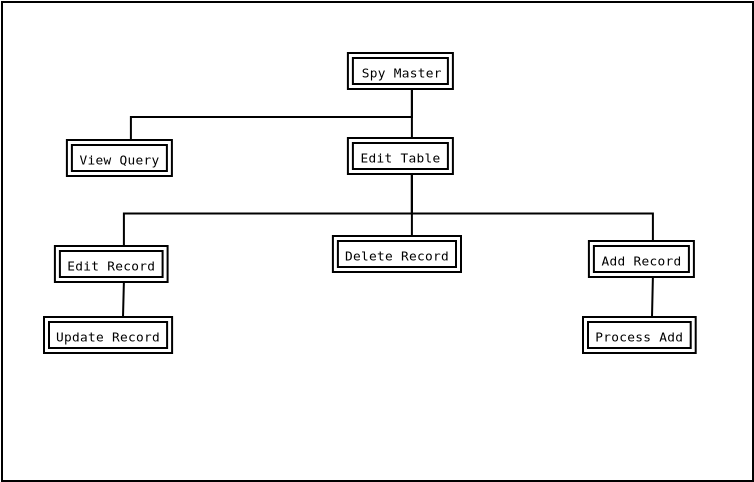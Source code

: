 <?xml version="1.0" encoding="UTF-8"?>
<dia:diagram xmlns:dia="http://www.lysator.liu.se/~alla/dia/"><dia:layer name="Background" visible="true"><dia:object type="Standard - Box" version="0" id="O0"><dia:attribute name="obj_pos"><dia:point val="0.655,-1.7"/></dia:attribute><dia:attribute name="obj_bb"><dia:rectangle val="0.605,-1.75;38.255,22.3"/></dia:attribute><dia:attribute name="elem_corner"><dia:point val="0.655,-1.7"/></dia:attribute><dia:attribute name="elem_width"><dia:real val="37.55"/></dia:attribute><dia:attribute name="elem_height"><dia:real val="23.95"/></dia:attribute><dia:attribute name="show_background"><dia:boolean val="true"/></dia:attribute></dia:object><dia:object type="ER - Entity" version="0" id="O1"><dia:attribute name="obj_pos"><dia:point val="17.95,0.85"/></dia:attribute><dia:attribute name="obj_bb"><dia:rectangle val="17.9,0.8;24.4,2.7"/></dia:attribute><dia:attribute name="elem_corner"><dia:point val="17.95,0.85"/></dia:attribute><dia:attribute name="elem_width"><dia:real val="6.4"/></dia:attribute><dia:attribute name="elem_height"><dia:real val="1.8"/></dia:attribute><dia:attribute name="border_width"><dia:real val="0.1"/></dia:attribute><dia:attribute name="border_color"><dia:color val="#000000"/></dia:attribute><dia:attribute name="inner_color"><dia:color val="#ffffff"/></dia:attribute><dia:attribute name="name"><dia:string>#Spy Master#</dia:string></dia:attribute><dia:attribute name="weak"><dia:boolean val="true"/></dia:attribute><dia:attribute name="font"><dia:font family="monospace" style="0" name="Courier"/></dia:attribute><dia:attribute name="font_height"><dia:real val="0.8"/></dia:attribute></dia:object><dia:object type="ER - Entity" version="0" id="O2"><dia:attribute name="obj_pos"><dia:point val="3.9,5.2"/></dia:attribute><dia:attribute name="obj_bb"><dia:rectangle val="3.85,5.15;10.35,7.05"/></dia:attribute><dia:attribute name="elem_corner"><dia:point val="3.9,5.2"/></dia:attribute><dia:attribute name="elem_width"><dia:real val="6.4"/></dia:attribute><dia:attribute name="elem_height"><dia:real val="1.8"/></dia:attribute><dia:attribute name="border_width"><dia:real val="0.1"/></dia:attribute><dia:attribute name="border_color"><dia:color val="#000000"/></dia:attribute><dia:attribute name="inner_color"><dia:color val="#ffffff"/></dia:attribute><dia:attribute name="name"><dia:string>#View Query#</dia:string></dia:attribute><dia:attribute name="weak"><dia:boolean val="true"/></dia:attribute><dia:attribute name="font"><dia:font family="monospace" style="0" name="Courier"/></dia:attribute><dia:attribute name="font_height"><dia:real val="0.8"/></dia:attribute></dia:object><dia:object type="ER - Entity" version="0" id="O3"><dia:attribute name="obj_pos"><dia:point val="17.95,5.1"/></dia:attribute><dia:attribute name="obj_bb"><dia:rectangle val="17.9,5.05;24.4,6.95"/></dia:attribute><dia:attribute name="elem_corner"><dia:point val="17.95,5.1"/></dia:attribute><dia:attribute name="elem_width"><dia:real val="6.4"/></dia:attribute><dia:attribute name="elem_height"><dia:real val="1.8"/></dia:attribute><dia:attribute name="border_width"><dia:real val="0.1"/></dia:attribute><dia:attribute name="border_color"><dia:color val="#000000"/></dia:attribute><dia:attribute name="inner_color"><dia:color val="#ffffff"/></dia:attribute><dia:attribute name="name"><dia:string>#Edit Table#</dia:string></dia:attribute><dia:attribute name="weak"><dia:boolean val="true"/></dia:attribute><dia:attribute name="font"><dia:font family="monospace" style="0" name="Courier"/></dia:attribute><dia:attribute name="font_height"><dia:real val="0.8"/></dia:attribute></dia:object><dia:object type="ER - Entity" version="0" id="O4"><dia:attribute name="obj_pos"><dia:point val="3.3,10.5"/></dia:attribute><dia:attribute name="obj_bb"><dia:rectangle val="3.25,10.45;10.25,12.35"/></dia:attribute><dia:attribute name="elem_corner"><dia:point val="3.3,10.5"/></dia:attribute><dia:attribute name="elem_width"><dia:real val="6.9"/></dia:attribute><dia:attribute name="elem_height"><dia:real val="1.8"/></dia:attribute><dia:attribute name="border_width"><dia:real val="0.1"/></dia:attribute><dia:attribute name="border_color"><dia:color val="#000000"/></dia:attribute><dia:attribute name="inner_color"><dia:color val="#ffffff"/></dia:attribute><dia:attribute name="name"><dia:string>#Edit Record#</dia:string></dia:attribute><dia:attribute name="weak"><dia:boolean val="true"/></dia:attribute><dia:attribute name="font"><dia:font family="monospace" style="0" name="Courier"/></dia:attribute><dia:attribute name="font_height"><dia:real val="0.8"/></dia:attribute></dia:object><dia:object type="ER - Entity" version="0" id="O5"><dia:attribute name="obj_pos"><dia:point val="30,10.25"/></dia:attribute><dia:attribute name="obj_bb"><dia:rectangle val="29.95,10.2;36.45,12.1"/></dia:attribute><dia:attribute name="elem_corner"><dia:point val="30,10.25"/></dia:attribute><dia:attribute name="elem_width"><dia:real val="6.4"/></dia:attribute><dia:attribute name="elem_height"><dia:real val="1.8"/></dia:attribute><dia:attribute name="border_width"><dia:real val="0.1"/></dia:attribute><dia:attribute name="border_color"><dia:color val="#000000"/></dia:attribute><dia:attribute name="inner_color"><dia:color val="#ffffff"/></dia:attribute><dia:attribute name="name"><dia:string>#Add Record#</dia:string></dia:attribute><dia:attribute name="weak"><dia:boolean val="true"/></dia:attribute><dia:attribute name="font"><dia:font family="monospace" style="0" name="Courier"/></dia:attribute><dia:attribute name="font_height"><dia:real val="0.8"/></dia:attribute></dia:object><dia:object type="ER - Entity" version="0" id="O6"><dia:attribute name="obj_pos"><dia:point val="17.2,10"/></dia:attribute><dia:attribute name="obj_bb"><dia:rectangle val="17.15,9.95;25.15,11.85"/></dia:attribute><dia:attribute name="elem_corner"><dia:point val="17.2,10"/></dia:attribute><dia:attribute name="elem_width"><dia:real val="7.9"/></dia:attribute><dia:attribute name="elem_height"><dia:real val="1.8"/></dia:attribute><dia:attribute name="border_width"><dia:real val="0.1"/></dia:attribute><dia:attribute name="border_color"><dia:color val="#000000"/></dia:attribute><dia:attribute name="inner_color"><dia:color val="#ffffff"/></dia:attribute><dia:attribute name="name"><dia:string>#Delete Record#</dia:string></dia:attribute><dia:attribute name="weak"><dia:boolean val="true"/></dia:attribute><dia:attribute name="font"><dia:font family="monospace" style="0" name="Courier"/></dia:attribute><dia:attribute name="font_height"><dia:real val="0.8"/></dia:attribute></dia:object><dia:object type="ER - Entity" version="0" id="O7"><dia:attribute name="obj_pos"><dia:point val="2.755,14.05"/></dia:attribute><dia:attribute name="obj_bb"><dia:rectangle val="2.705,14;10.705,15.9"/></dia:attribute><dia:attribute name="elem_corner"><dia:point val="2.755,14.05"/></dia:attribute><dia:attribute name="elem_width"><dia:real val="7.9"/></dia:attribute><dia:attribute name="elem_height"><dia:real val="1.8"/></dia:attribute><dia:attribute name="border_width"><dia:real val="0.1"/></dia:attribute><dia:attribute name="border_color"><dia:color val="#000000"/></dia:attribute><dia:attribute name="inner_color"><dia:color val="#ffffff"/></dia:attribute><dia:attribute name="name"><dia:string>#Update Record#</dia:string></dia:attribute><dia:attribute name="weak"><dia:boolean val="true"/></dia:attribute><dia:attribute name="font"><dia:font family="monospace" style="0" name="Courier"/></dia:attribute><dia:attribute name="font_height"><dia:real val="0.8"/></dia:attribute></dia:object><dia:object type="ER - Entity" version="0" id="O8"><dia:attribute name="obj_pos"><dia:point val="29.705,14.05"/></dia:attribute><dia:attribute name="obj_bb"><dia:rectangle val="29.655,14;36.655,15.9"/></dia:attribute><dia:attribute name="elem_corner"><dia:point val="29.705,14.05"/></dia:attribute><dia:attribute name="elem_width"><dia:real val="6.9"/></dia:attribute><dia:attribute name="elem_height"><dia:real val="1.8"/></dia:attribute><dia:attribute name="border_width"><dia:real val="0.1"/></dia:attribute><dia:attribute name="border_color"><dia:color val="#000000"/></dia:attribute><dia:attribute name="inner_color"><dia:color val="#ffffff"/></dia:attribute><dia:attribute name="name"><dia:string>#Process Add#</dia:string></dia:attribute><dia:attribute name="weak"><dia:boolean val="true"/></dia:attribute><dia:attribute name="font"><dia:font family="monospace" style="0" name="Courier"/></dia:attribute><dia:attribute name="font_height"><dia:real val="0.8"/></dia:attribute></dia:object><dia:object type="Standard - Line" version="0" id="O9"><dia:attribute name="obj_pos"><dia:point val="21.15,2.65"/></dia:attribute><dia:attribute name="obj_bb"><dia:rectangle val="21.1,2.6;21.2,5.15"/></dia:attribute><dia:attribute name="conn_endpoints"><dia:point val="21.15,2.65"/><dia:point val="21.15,5.1"/></dia:attribute><dia:attribute name="numcp"><dia:int val="1"/></dia:attribute><dia:connections><dia:connection handle="0" to="O1" connection="6"/><dia:connection handle="1" to="O3" connection="1"/></dia:connections></dia:object><dia:object type="Standard - ZigZagLine" version="0" id="O10"><dia:attribute name="obj_pos"><dia:point val="21.15,2.65"/></dia:attribute><dia:attribute name="obj_bb"><dia:rectangle val="7.05,2.6;21.2,5.25"/></dia:attribute><dia:attribute name="orth_points"><dia:point val="21.15,2.65"/><dia:point val="21.15,4.05"/><dia:point val="7.1,4.05"/><dia:point val="7.1,5.2"/></dia:attribute><dia:attribute name="orth_orient"><dia:enum val="1"/><dia:enum val="0"/><dia:enum val="1"/></dia:attribute><dia:connections><dia:connection handle="0" to="O1" connection="6"/><dia:connection handle="1" to="O2" connection="1"/></dia:connections></dia:object><dia:object type="Standard - ZigZagLine" version="0" id="O11"><dia:attribute name="obj_pos"><dia:point val="21.15,6.9"/></dia:attribute><dia:attribute name="obj_bb"><dia:rectangle val="6.7,6.85;21.2,10.55"/></dia:attribute><dia:attribute name="orth_points"><dia:point val="21.15,6.9"/><dia:point val="21.15,8.875"/><dia:point val="6.75,8.875"/><dia:point val="6.75,10.5"/></dia:attribute><dia:attribute name="orth_orient"><dia:enum val="1"/><dia:enum val="0"/><dia:enum val="1"/></dia:attribute><dia:connections><dia:connection handle="0" to="O3" connection="6"/><dia:connection handle="1" to="O4" connection="1"/></dia:connections></dia:object><dia:object type="Standard - ZigZagLine" version="0" id="O12"><dia:attribute name="obj_pos"><dia:point val="21.15,6.9"/></dia:attribute><dia:attribute name="obj_bb"><dia:rectangle val="21.1,6.85;33.25,10.3"/></dia:attribute><dia:attribute name="orth_points"><dia:point val="21.15,6.9"/><dia:point val="21.15,8.875"/><dia:point val="33.2,8.875"/><dia:point val="33.2,10.25"/></dia:attribute><dia:attribute name="orth_orient"><dia:enum val="1"/><dia:enum val="0"/><dia:enum val="1"/></dia:attribute><dia:connections><dia:connection handle="0" to="O3" connection="6"/><dia:connection handle="1" to="O5" connection="1"/></dia:connections></dia:object><dia:object type="Standard - Line" version="0" id="O13"><dia:attribute name="obj_pos"><dia:point val="21.15,10"/></dia:attribute><dia:attribute name="obj_bb"><dia:rectangle val="21.1,6.85;21.2,10.05"/></dia:attribute><dia:attribute name="conn_endpoints"><dia:point val="21.15,10"/><dia:point val="21.15,6.9"/></dia:attribute><dia:attribute name="numcp"><dia:int val="1"/></dia:attribute><dia:connections><dia:connection handle="0" to="O6" connection="1"/><dia:connection handle="1" to="O3" connection="6"/></dia:connections></dia:object><dia:object type="Standard - Line" version="0" id="O14"><dia:attribute name="obj_pos"><dia:point val="6.75,12.3"/></dia:attribute><dia:attribute name="obj_bb"><dia:rectangle val="6.654,12.249;6.801,14.101"/></dia:attribute><dia:attribute name="conn_endpoints"><dia:point val="6.75,12.3"/><dia:point val="6.705,14.05"/></dia:attribute><dia:attribute name="numcp"><dia:int val="1"/></dia:attribute><dia:connections><dia:connection handle="0" to="O4" connection="6"/><dia:connection handle="1" to="O7" connection="1"/></dia:connections></dia:object><dia:object type="Standard - Line" version="0" id="O15"><dia:attribute name="obj_pos"><dia:point val="33.2,12.05"/></dia:attribute><dia:attribute name="obj_bb"><dia:rectangle val="33.104,11.999;33.251,14.101"/></dia:attribute><dia:attribute name="conn_endpoints"><dia:point val="33.2,12.05"/><dia:point val="33.155,14.05"/></dia:attribute><dia:attribute name="numcp"><dia:int val="1"/></dia:attribute><dia:connections><dia:connection handle="0" to="O5" connection="6"/><dia:connection handle="1" to="O8" connection="1"/></dia:connections></dia:object><dia:object type="Standard - Text" version="0" id="O16"><dia:attribute name="obj_pos"><dia:point val="36.35,2.175"/></dia:attribute><dia:attribute name="obj_bb"><dia:rectangle val="36.35,1.425;36.35,2.375"/></dia:attribute><dia:attribute name="text"><dia:composite type="text"><dia:attribute name="string"><dia:string>##</dia:string></dia:attribute><dia:attribute name="font"><dia:font family="sans" style="0" name="Courier"/></dia:attribute><dia:attribute name="height"><dia:real val="0.8"/></dia:attribute><dia:attribute name="pos"><dia:point val="36.35,2.175"/></dia:attribute><dia:attribute name="color"><dia:color val="#000000"/></dia:attribute><dia:attribute name="alignment"><dia:enum val="0"/></dia:attribute></dia:composite></dia:attribute></dia:object></dia:layer></dia:diagram>
